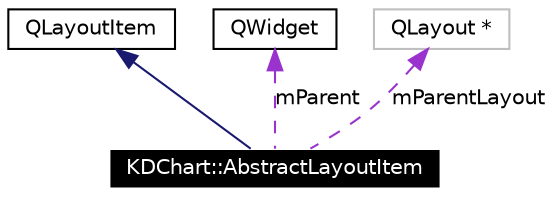 digraph G
{
  edge [fontname="Helvetica",fontsize=10,labelfontname="Helvetica",labelfontsize=10];
  node [fontname="Helvetica",fontsize=10,shape=record];
  Node204 [label="KDChart::AbstractLayoutItem",height=0.2,width=0.4,color="white", fillcolor="black", style="filled" fontcolor="white"];
  Node205 -> Node204 [dir=back,color="midnightblue",fontsize=10,style="solid",fontname="Helvetica"];
  Node205 [label="QLayoutItem",height=0.2,width=0.4,color="black",URL="$class_q_layout_item.html"];
  Node206 -> Node204 [dir=back,color="darkorchid3",fontsize=10,style="dashed",label="mParent",fontname="Helvetica"];
  Node206 [label="QWidget",height=0.2,width=0.4,color="black",URL="$class_q_widget.html"];
  Node207 -> Node204 [dir=back,color="darkorchid3",fontsize=10,style="dashed",label="mParentLayout",fontname="Helvetica"];
  Node207 [label="QLayout *",height=0.2,width=0.4,color="grey75"];
}
